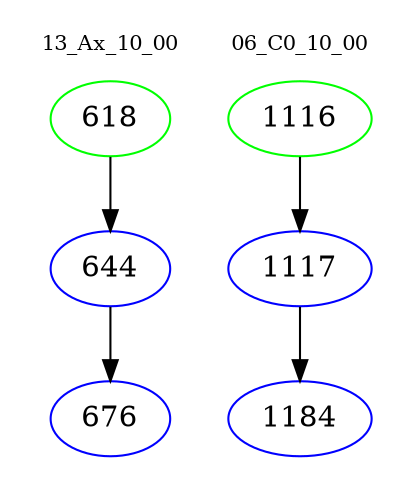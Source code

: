 digraph{
subgraph cluster_0 {
color = white
label = "13_Ax_10_00";
fontsize=10;
T0_618 [label="618", color="green"]
T0_618 -> T0_644 [color="black"]
T0_644 [label="644", color="blue"]
T0_644 -> T0_676 [color="black"]
T0_676 [label="676", color="blue"]
}
subgraph cluster_1 {
color = white
label = "06_C0_10_00";
fontsize=10;
T1_1116 [label="1116", color="green"]
T1_1116 -> T1_1117 [color="black"]
T1_1117 [label="1117", color="blue"]
T1_1117 -> T1_1184 [color="black"]
T1_1184 [label="1184", color="blue"]
}
}
